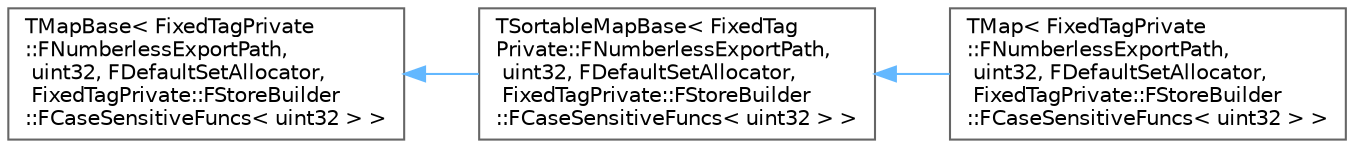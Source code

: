 digraph "Graphical Class Hierarchy"
{
 // INTERACTIVE_SVG=YES
 // LATEX_PDF_SIZE
  bgcolor="transparent";
  edge [fontname=Helvetica,fontsize=10,labelfontname=Helvetica,labelfontsize=10];
  node [fontname=Helvetica,fontsize=10,shape=box,height=0.2,width=0.4];
  rankdir="LR";
  Node0 [id="Node000000",label="TMapBase\< FixedTagPrivate\l::FNumberlessExportPath,\l uint32, FDefaultSetAllocator,\l FixedTagPrivate::FStoreBuilder\l::FCaseSensitiveFuncs\< uint32 \> \>",height=0.2,width=0.4,color="grey40", fillcolor="white", style="filled",URL="$d8/dad/classTMapBase.html",tooltip=" "];
  Node0 -> Node1 [id="edge6698_Node000000_Node000001",dir="back",color="steelblue1",style="solid",tooltip=" "];
  Node1 [id="Node000001",label="TSortableMapBase\< FixedTag\lPrivate::FNumberlessExportPath,\l uint32, FDefaultSetAllocator,\l FixedTagPrivate::FStoreBuilder\l::FCaseSensitiveFuncs\< uint32 \> \>",height=0.2,width=0.4,color="grey40", fillcolor="white", style="filled",URL="$de/df5/classTSortableMapBase.html",tooltip=" "];
  Node1 -> Node2 [id="edge6699_Node000001_Node000002",dir="back",color="steelblue1",style="solid",tooltip=" "];
  Node2 [id="Node000002",label="TMap\< FixedTagPrivate\l::FNumberlessExportPath,\l uint32, FDefaultSetAllocator,\l FixedTagPrivate::FStoreBuilder\l::FCaseSensitiveFuncs\< uint32 \> \>",height=0.2,width=0.4,color="grey40", fillcolor="white", style="filled",URL="$d8/da9/classTMap.html",tooltip=" "];
}
